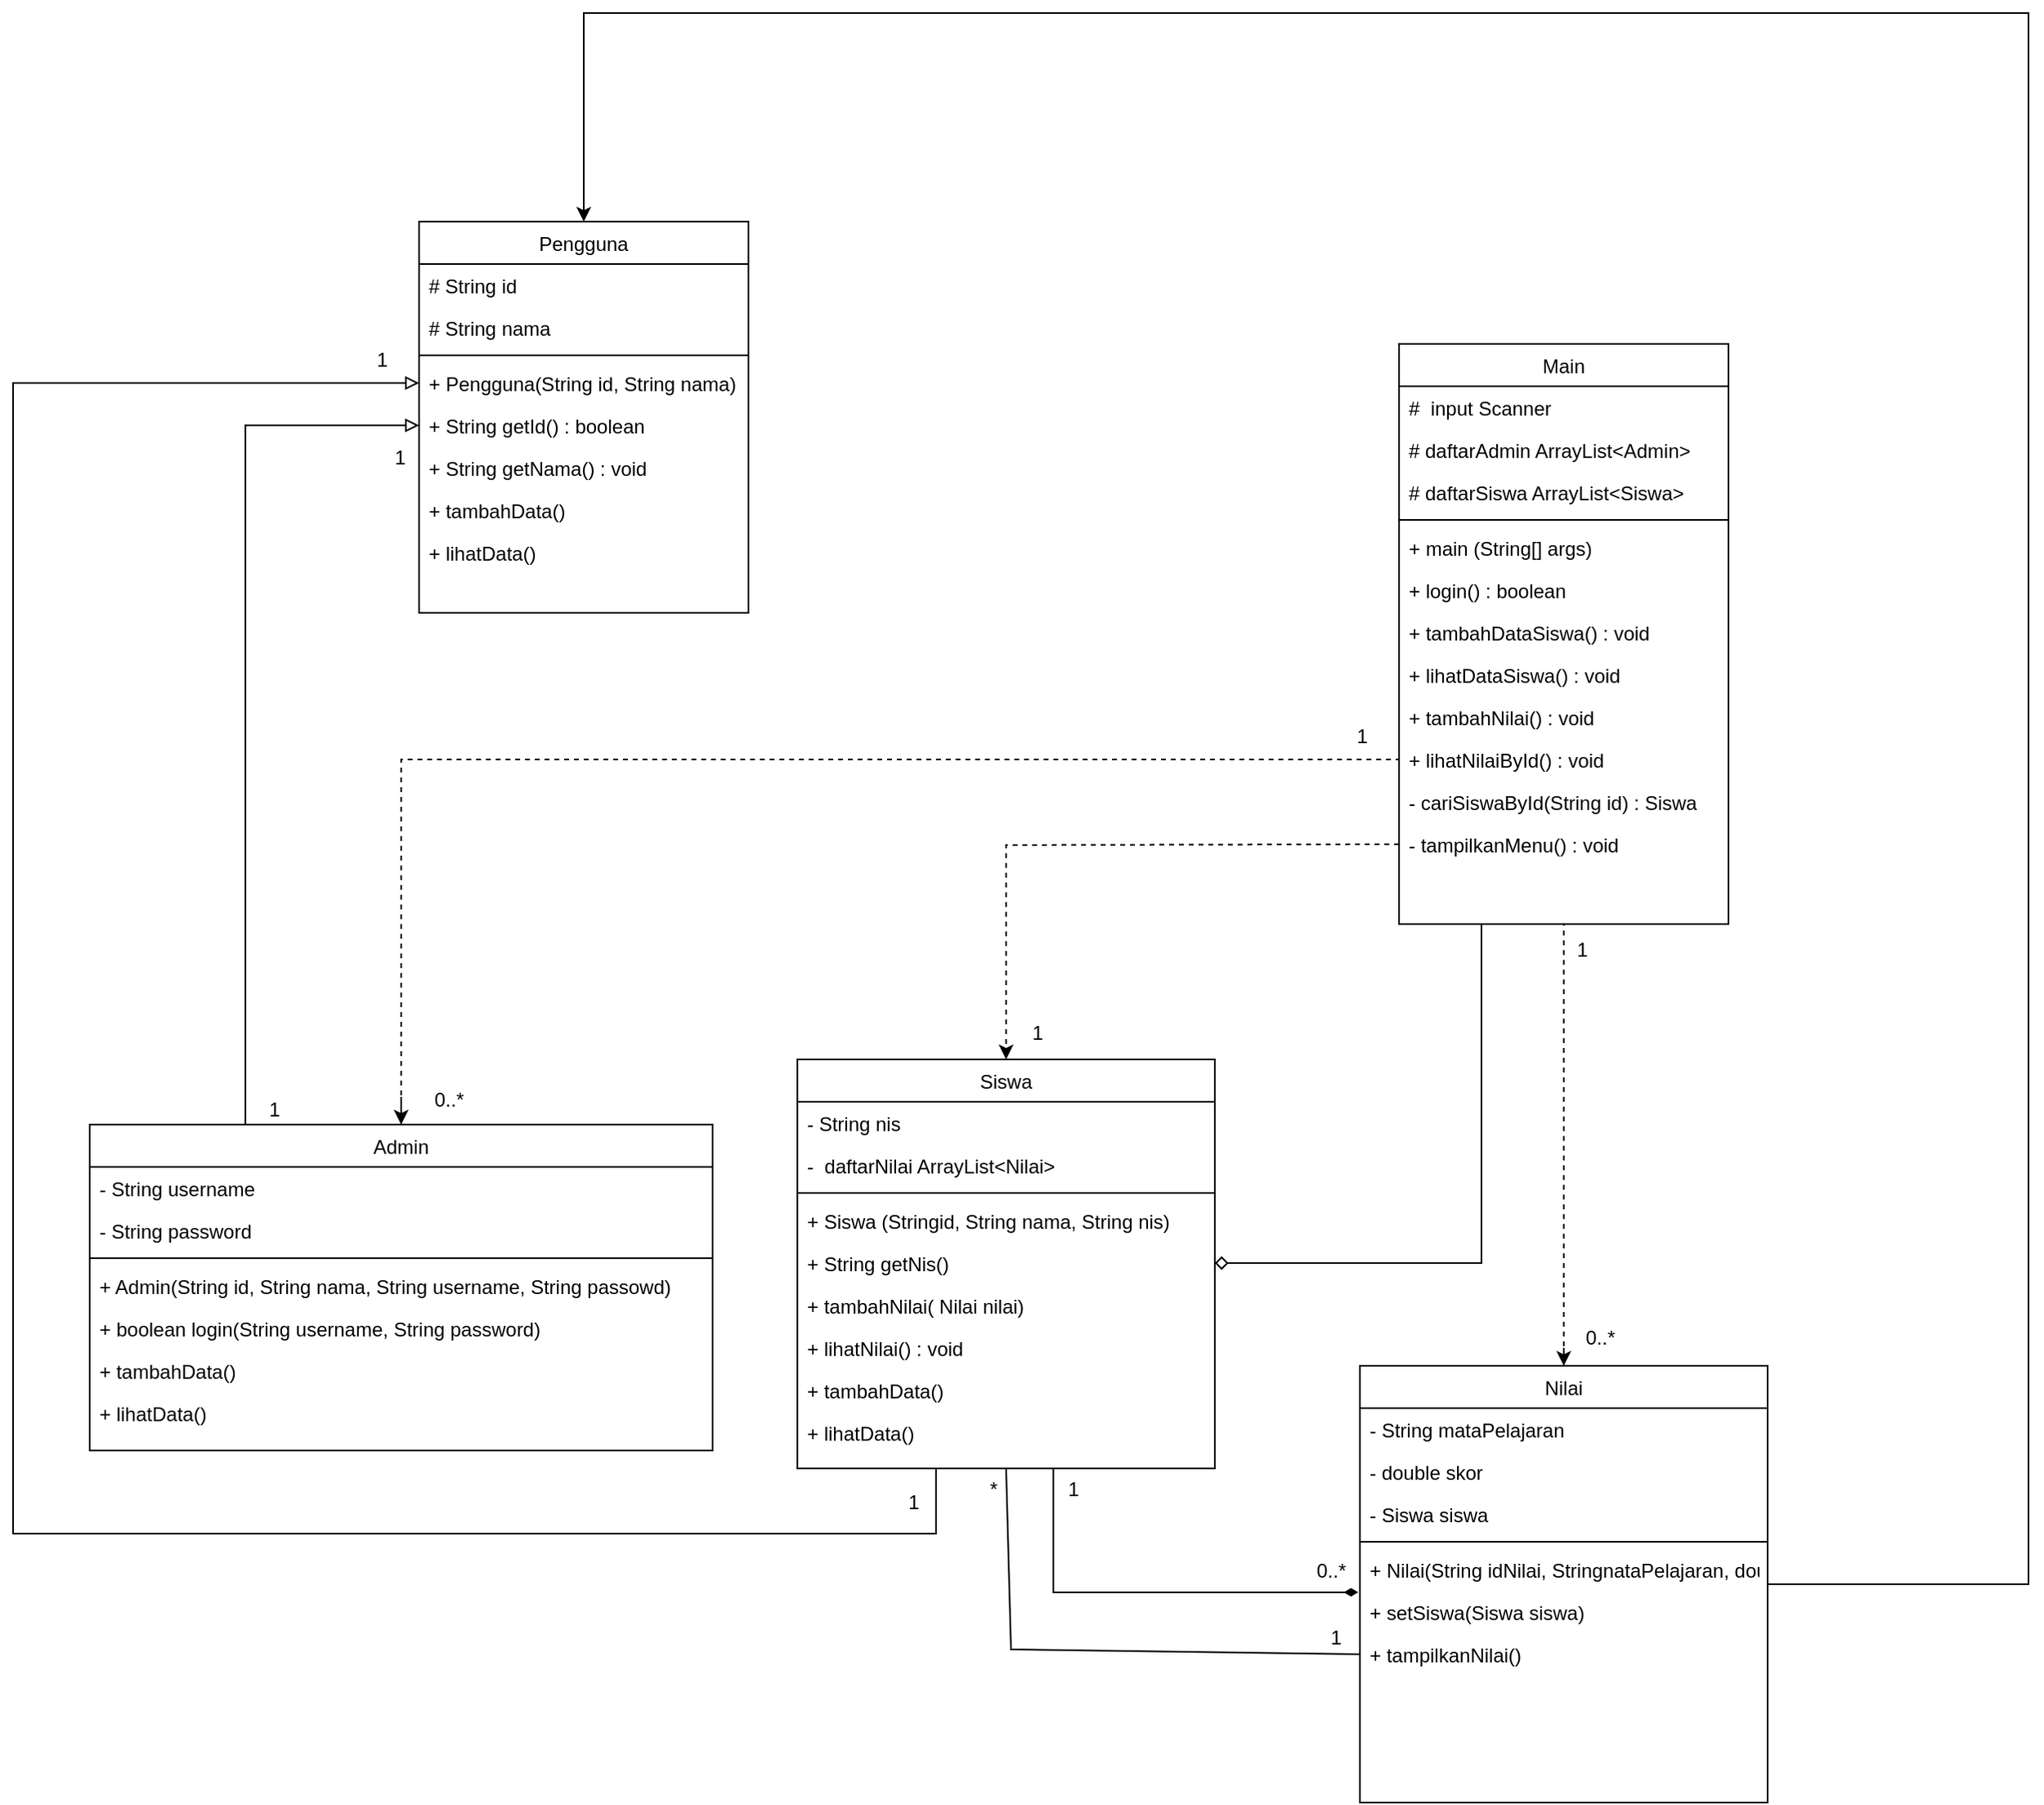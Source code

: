 <mxfile version="24.7.8">
  <diagram id="C5RBs43oDa-KdzZeNtuy" name="Page-1">
    <mxGraphModel dx="794" dy="911" grid="0" gridSize="10" guides="1" tooltips="1" connect="1" arrows="1" fold="1" page="0" pageScale="1" pageWidth="827" pageHeight="1169" math="0" shadow="0">
      <root>
        <mxCell id="WIyWlLk6GJQsqaUBKTNV-0" />
        <mxCell id="WIyWlLk6GJQsqaUBKTNV-1" parent="WIyWlLk6GJQsqaUBKTNV-0" />
        <mxCell id="Zju3U9tf7H9zPlSqxsZ6-93" style="edgeStyle=orthogonalEdgeStyle;rounded=0;orthogonalLoop=1;jettySize=auto;html=1;exitX=0.25;exitY=1;exitDx=0;exitDy=0;endArrow=diamond;endFill=0;" parent="WIyWlLk6GJQsqaUBKTNV-1" source="zkfFHV4jXpPFQw0GAbJ--17" target="Zju3U9tf7H9zPlSqxsZ6-62" edge="1">
          <mxGeometry relative="1" as="geometry" />
        </mxCell>
        <mxCell id="zkfFHV4jXpPFQw0GAbJ--17" value="Main" style="swimlane;fontStyle=0;align=center;verticalAlign=top;childLayout=stackLayout;horizontal=1;startSize=26;horizontalStack=0;resizeParent=1;resizeLast=0;collapsible=1;marginBottom=0;rounded=0;shadow=0;strokeWidth=1;" parent="WIyWlLk6GJQsqaUBKTNV-1" vertex="1">
          <mxGeometry x="943" y="-49" width="202" height="356" as="geometry">
            <mxRectangle x="550" y="140" width="160" height="26" as="alternateBounds" />
          </mxGeometry>
        </mxCell>
        <mxCell id="zkfFHV4jXpPFQw0GAbJ--18" value="#  input Scanner" style="text;align=left;verticalAlign=top;spacingLeft=4;spacingRight=4;overflow=hidden;rotatable=0;points=[[0,0.5],[1,0.5]];portConstraint=eastwest;" parent="zkfFHV4jXpPFQw0GAbJ--17" vertex="1">
          <mxGeometry y="26" width="202" height="26" as="geometry" />
        </mxCell>
        <mxCell id="zkfFHV4jXpPFQw0GAbJ--19" value="# daftarAdmin ArrayList&lt;Admin&gt;" style="text;align=left;verticalAlign=top;spacingLeft=4;spacingRight=4;overflow=hidden;rotatable=0;points=[[0,0.5],[1,0.5]];portConstraint=eastwest;rounded=0;shadow=0;html=0;" parent="zkfFHV4jXpPFQw0GAbJ--17" vertex="1">
          <mxGeometry y="52" width="202" height="26" as="geometry" />
        </mxCell>
        <mxCell id="zkfFHV4jXpPFQw0GAbJ--20" value="# daftarSiswa ArrayList&lt;Siswa&gt; " style="text;align=left;verticalAlign=top;spacingLeft=4;spacingRight=4;overflow=hidden;rotatable=0;points=[[0,0.5],[1,0.5]];portConstraint=eastwest;rounded=0;shadow=0;html=0;" parent="zkfFHV4jXpPFQw0GAbJ--17" vertex="1">
          <mxGeometry y="78" width="202" height="26" as="geometry" />
        </mxCell>
        <mxCell id="zkfFHV4jXpPFQw0GAbJ--23" value="" style="line;html=1;strokeWidth=1;align=left;verticalAlign=middle;spacingTop=-1;spacingLeft=3;spacingRight=3;rotatable=0;labelPosition=right;points=[];portConstraint=eastwest;" parent="zkfFHV4jXpPFQw0GAbJ--17" vertex="1">
          <mxGeometry y="104" width="202" height="8" as="geometry" />
        </mxCell>
        <mxCell id="zkfFHV4jXpPFQw0GAbJ--24" value="+ main (String[] args)" style="text;align=left;verticalAlign=top;spacingLeft=4;spacingRight=4;overflow=hidden;rotatable=0;points=[[0,0.5],[1,0.5]];portConstraint=eastwest;" parent="zkfFHV4jXpPFQw0GAbJ--17" vertex="1">
          <mxGeometry y="112" width="202" height="26" as="geometry" />
        </mxCell>
        <mxCell id="zkfFHV4jXpPFQw0GAbJ--25" value="+ login() : boolean" style="text;align=left;verticalAlign=top;spacingLeft=4;spacingRight=4;overflow=hidden;rotatable=0;points=[[0,0.5],[1,0.5]];portConstraint=eastwest;" parent="zkfFHV4jXpPFQw0GAbJ--17" vertex="1">
          <mxGeometry y="138" width="202" height="26" as="geometry" />
        </mxCell>
        <mxCell id="Zju3U9tf7H9zPlSqxsZ6-0" value="+ tambahDataSiswa() : void" style="text;align=left;verticalAlign=top;spacingLeft=4;spacingRight=4;overflow=hidden;rotatable=0;points=[[0,0.5],[1,0.5]];portConstraint=eastwest;" parent="zkfFHV4jXpPFQw0GAbJ--17" vertex="1">
          <mxGeometry y="164" width="202" height="26" as="geometry" />
        </mxCell>
        <mxCell id="Zju3U9tf7H9zPlSqxsZ6-1" value="+ lihatDataSiswa() : void" style="text;align=left;verticalAlign=top;spacingLeft=4;spacingRight=4;overflow=hidden;rotatable=0;points=[[0,0.5],[1,0.5]];portConstraint=eastwest;" parent="zkfFHV4jXpPFQw0GAbJ--17" vertex="1">
          <mxGeometry y="190" width="202" height="26" as="geometry" />
        </mxCell>
        <mxCell id="Zju3U9tf7H9zPlSqxsZ6-3" value="+ tambahNilai() : void" style="text;align=left;verticalAlign=top;spacingLeft=4;spacingRight=4;overflow=hidden;rotatable=0;points=[[0,0.5],[1,0.5]];portConstraint=eastwest;" parent="zkfFHV4jXpPFQw0GAbJ--17" vertex="1">
          <mxGeometry y="216" width="202" height="26" as="geometry" />
        </mxCell>
        <mxCell id="Zju3U9tf7H9zPlSqxsZ6-4" value="+ lihatNilaiById() : void" style="text;align=left;verticalAlign=top;spacingLeft=4;spacingRight=4;overflow=hidden;rotatable=0;points=[[0,0.5],[1,0.5]];portConstraint=eastwest;" parent="zkfFHV4jXpPFQw0GAbJ--17" vertex="1">
          <mxGeometry y="242" width="202" height="26" as="geometry" />
        </mxCell>
        <mxCell id="Zju3U9tf7H9zPlSqxsZ6-79" value="- cariSiswaById(String id) : Siswa" style="text;align=left;verticalAlign=top;spacingLeft=4;spacingRight=4;overflow=hidden;rotatable=0;points=[[0,0.5],[1,0.5]];portConstraint=eastwest;" parent="zkfFHV4jXpPFQw0GAbJ--17" vertex="1">
          <mxGeometry y="268" width="202" height="26" as="geometry" />
        </mxCell>
        <mxCell id="Zju3U9tf7H9zPlSqxsZ6-19" value="- tampilkanMenu() : void" style="text;align=left;verticalAlign=top;spacingLeft=4;spacingRight=4;overflow=hidden;rotatable=0;points=[[0,0.5],[1,0.5]];portConstraint=eastwest;" parent="zkfFHV4jXpPFQw0GAbJ--17" vertex="1">
          <mxGeometry y="294" width="202" height="26" as="geometry" />
        </mxCell>
        <mxCell id="Zju3U9tf7H9zPlSqxsZ6-20" value="Pengguna" style="swimlane;fontStyle=0;align=center;verticalAlign=top;childLayout=stackLayout;horizontal=1;startSize=26;horizontalStack=0;resizeParent=1;resizeLast=0;collapsible=1;marginBottom=0;rounded=0;shadow=0;strokeWidth=1;" parent="WIyWlLk6GJQsqaUBKTNV-1" vertex="1">
          <mxGeometry x="342" y="-124" width="202" height="240" as="geometry">
            <mxRectangle x="550" y="140" width="160" height="26" as="alternateBounds" />
          </mxGeometry>
        </mxCell>
        <mxCell id="Zju3U9tf7H9zPlSqxsZ6-22" value="# String id" style="text;align=left;verticalAlign=top;spacingLeft=4;spacingRight=4;overflow=hidden;rotatable=0;points=[[0,0.5],[1,0.5]];portConstraint=eastwest;rounded=0;shadow=0;html=0;" parent="Zju3U9tf7H9zPlSqxsZ6-20" vertex="1">
          <mxGeometry y="26" width="202" height="26" as="geometry" />
        </mxCell>
        <mxCell id="Zju3U9tf7H9zPlSqxsZ6-23" value="# String nama" style="text;align=left;verticalAlign=top;spacingLeft=4;spacingRight=4;overflow=hidden;rotatable=0;points=[[0,0.5],[1,0.5]];portConstraint=eastwest;rounded=0;shadow=0;html=0;" parent="Zju3U9tf7H9zPlSqxsZ6-20" vertex="1">
          <mxGeometry y="52" width="202" height="26" as="geometry" />
        </mxCell>
        <mxCell id="Zju3U9tf7H9zPlSqxsZ6-24" value="" style="line;html=1;strokeWidth=1;align=left;verticalAlign=middle;spacingTop=-1;spacingLeft=3;spacingRight=3;rotatable=0;labelPosition=right;points=[];portConstraint=eastwest;" parent="Zju3U9tf7H9zPlSqxsZ6-20" vertex="1">
          <mxGeometry y="78" width="202" height="8" as="geometry" />
        </mxCell>
        <mxCell id="Zju3U9tf7H9zPlSqxsZ6-25" value="+ Pengguna(String id, String nama)" style="text;align=left;verticalAlign=top;spacingLeft=4;spacingRight=4;overflow=hidden;rotatable=0;points=[[0,0.5],[1,0.5]];portConstraint=eastwest;" parent="Zju3U9tf7H9zPlSqxsZ6-20" vertex="1">
          <mxGeometry y="86" width="202" height="26" as="geometry" />
        </mxCell>
        <mxCell id="Zju3U9tf7H9zPlSqxsZ6-26" value="+ String getId() : boolean" style="text;align=left;verticalAlign=top;spacingLeft=4;spacingRight=4;overflow=hidden;rotatable=0;points=[[0,0.5],[1,0.5]];portConstraint=eastwest;" parent="Zju3U9tf7H9zPlSqxsZ6-20" vertex="1">
          <mxGeometry y="112" width="202" height="26" as="geometry" />
        </mxCell>
        <mxCell id="Zju3U9tf7H9zPlSqxsZ6-27" value="+ String getNama() : void" style="text;align=left;verticalAlign=top;spacingLeft=4;spacingRight=4;overflow=hidden;rotatable=0;points=[[0,0.5],[1,0.5]];portConstraint=eastwest;" parent="Zju3U9tf7H9zPlSqxsZ6-20" vertex="1">
          <mxGeometry y="138" width="202" height="26" as="geometry" />
        </mxCell>
        <mxCell id="Zju3U9tf7H9zPlSqxsZ6-28" value="+ tambahData()" style="text;align=left;verticalAlign=top;spacingLeft=4;spacingRight=4;overflow=hidden;rotatable=0;points=[[0,0.5],[1,0.5]];portConstraint=eastwest;" parent="Zju3U9tf7H9zPlSqxsZ6-20" vertex="1">
          <mxGeometry y="164" width="202" height="26" as="geometry" />
        </mxCell>
        <mxCell id="Zju3U9tf7H9zPlSqxsZ6-34" value="+ lihatData()" style="text;align=left;verticalAlign=top;spacingLeft=4;spacingRight=4;overflow=hidden;rotatable=0;points=[[0,0.5],[1,0.5]];portConstraint=eastwest;" parent="Zju3U9tf7H9zPlSqxsZ6-20" vertex="1">
          <mxGeometry y="190" width="202" height="26" as="geometry" />
        </mxCell>
        <mxCell id="Zju3U9tf7H9zPlSqxsZ6-95" style="edgeStyle=orthogonalEdgeStyle;rounded=0;orthogonalLoop=1;jettySize=auto;html=1;exitX=0.25;exitY=0;exitDx=0;exitDy=0;endArrow=block;endFill=0;" parent="WIyWlLk6GJQsqaUBKTNV-1" source="Zju3U9tf7H9zPlSqxsZ6-35" target="Zju3U9tf7H9zPlSqxsZ6-26" edge="1">
          <mxGeometry relative="1" as="geometry" />
        </mxCell>
        <mxCell id="Zju3U9tf7H9zPlSqxsZ6-35" value="Admin" style="swimlane;fontStyle=0;align=center;verticalAlign=top;childLayout=stackLayout;horizontal=1;startSize=26;horizontalStack=0;resizeParent=1;resizeLast=0;collapsible=1;marginBottom=0;rounded=0;shadow=0;strokeWidth=1;" parent="WIyWlLk6GJQsqaUBKTNV-1" vertex="1">
          <mxGeometry x="140" y="430" width="382" height="200" as="geometry">
            <mxRectangle x="550" y="140" width="160" height="26" as="alternateBounds" />
          </mxGeometry>
        </mxCell>
        <mxCell id="Zju3U9tf7H9zPlSqxsZ6-36" value="- String username" style="text;align=left;verticalAlign=top;spacingLeft=4;spacingRight=4;overflow=hidden;rotatable=0;points=[[0,0.5],[1,0.5]];portConstraint=eastwest;rounded=0;shadow=0;html=0;" parent="Zju3U9tf7H9zPlSqxsZ6-35" vertex="1">
          <mxGeometry y="26" width="382" height="26" as="geometry" />
        </mxCell>
        <mxCell id="Zju3U9tf7H9zPlSqxsZ6-37" value="- String password" style="text;align=left;verticalAlign=top;spacingLeft=4;spacingRight=4;overflow=hidden;rotatable=0;points=[[0,0.5],[1,0.5]];portConstraint=eastwest;rounded=0;shadow=0;html=0;" parent="Zju3U9tf7H9zPlSqxsZ6-35" vertex="1">
          <mxGeometry y="52" width="382" height="26" as="geometry" />
        </mxCell>
        <mxCell id="Zju3U9tf7H9zPlSqxsZ6-38" value="" style="line;html=1;strokeWidth=1;align=left;verticalAlign=middle;spacingTop=-1;spacingLeft=3;spacingRight=3;rotatable=0;labelPosition=right;points=[];portConstraint=eastwest;" parent="Zju3U9tf7H9zPlSqxsZ6-35" vertex="1">
          <mxGeometry y="78" width="382" height="8" as="geometry" />
        </mxCell>
        <mxCell id="Zju3U9tf7H9zPlSqxsZ6-39" value="+ Admin(String id, String nama, String username, String passowd)&#xa;" style="text;align=left;verticalAlign=top;spacingLeft=4;spacingRight=4;overflow=hidden;rotatable=0;points=[[0,0.5],[1,0.5]];portConstraint=eastwest;" parent="Zju3U9tf7H9zPlSqxsZ6-35" vertex="1">
          <mxGeometry y="86" width="382" height="26" as="geometry" />
        </mxCell>
        <mxCell id="Zju3U9tf7H9zPlSqxsZ6-40" value="+ boolean login(String username, String password)" style="text;align=left;verticalAlign=top;spacingLeft=4;spacingRight=4;overflow=hidden;rotatable=0;points=[[0,0.5],[1,0.5]];portConstraint=eastwest;" parent="Zju3U9tf7H9zPlSqxsZ6-35" vertex="1">
          <mxGeometry y="112" width="382" height="26" as="geometry" />
        </mxCell>
        <mxCell id="Zju3U9tf7H9zPlSqxsZ6-42" value="+ tambahData()" style="text;align=left;verticalAlign=top;spacingLeft=4;spacingRight=4;overflow=hidden;rotatable=0;points=[[0,0.5],[1,0.5]];portConstraint=eastwest;" parent="Zju3U9tf7H9zPlSqxsZ6-35" vertex="1">
          <mxGeometry y="138" width="382" height="26" as="geometry" />
        </mxCell>
        <mxCell id="Zju3U9tf7H9zPlSqxsZ6-43" value="+ lihatData()" style="text;align=left;verticalAlign=top;spacingLeft=4;spacingRight=4;overflow=hidden;rotatable=0;points=[[0,0.5],[1,0.5]];portConstraint=eastwest;" parent="Zju3U9tf7H9zPlSqxsZ6-35" vertex="1">
          <mxGeometry y="164" width="382" height="26" as="geometry" />
        </mxCell>
        <mxCell id="Zju3U9tf7H9zPlSqxsZ6-97" style="edgeStyle=orthogonalEdgeStyle;rounded=0;orthogonalLoop=1;jettySize=auto;html=1;entryX=0;entryY=0.5;entryDx=0;entryDy=0;endArrow=block;endFill=0;" parent="WIyWlLk6GJQsqaUBKTNV-1" source="Zju3U9tf7H9zPlSqxsZ6-44" target="Zju3U9tf7H9zPlSqxsZ6-25" edge="1">
          <mxGeometry relative="1" as="geometry">
            <mxPoint x="223.879" y="-10.818" as="targetPoint" />
            <Array as="points">
              <mxPoint x="659" y="681" />
              <mxPoint x="93" y="681" />
              <mxPoint x="93" y="-25" />
            </Array>
          </mxGeometry>
        </mxCell>
        <mxCell id="Zju3U9tf7H9zPlSqxsZ6-44" value="Siswa" style="swimlane;fontStyle=0;align=center;verticalAlign=top;childLayout=stackLayout;horizontal=1;startSize=26;horizontalStack=0;resizeParent=1;resizeLast=0;collapsible=1;marginBottom=0;rounded=0;shadow=0;strokeWidth=1;" parent="WIyWlLk6GJQsqaUBKTNV-1" vertex="1">
          <mxGeometry x="574" y="390" width="256" height="251" as="geometry">
            <mxRectangle x="550" y="140" width="160" height="26" as="alternateBounds" />
          </mxGeometry>
        </mxCell>
        <mxCell id="Zju3U9tf7H9zPlSqxsZ6-45" value="- String nis" style="text;align=left;verticalAlign=top;spacingLeft=4;spacingRight=4;overflow=hidden;rotatable=0;points=[[0,0.5],[1,0.5]];portConstraint=eastwest;rounded=0;shadow=0;html=0;" parent="Zju3U9tf7H9zPlSqxsZ6-44" vertex="1">
          <mxGeometry y="26" width="256" height="26" as="geometry" />
        </mxCell>
        <mxCell id="Zju3U9tf7H9zPlSqxsZ6-46" value="-  daftarNilai ArrayList&lt;Nilai&gt;" style="text;align=left;verticalAlign=top;spacingLeft=4;spacingRight=4;overflow=hidden;rotatable=0;points=[[0,0.5],[1,0.5]];portConstraint=eastwest;rounded=0;shadow=0;html=0;" parent="Zju3U9tf7H9zPlSqxsZ6-44" vertex="1">
          <mxGeometry y="52" width="256" height="26" as="geometry" />
        </mxCell>
        <mxCell id="Zju3U9tf7H9zPlSqxsZ6-47" value="" style="line;html=1;strokeWidth=1;align=left;verticalAlign=middle;spacingTop=-1;spacingLeft=3;spacingRight=3;rotatable=0;labelPosition=right;points=[];portConstraint=eastwest;" parent="Zju3U9tf7H9zPlSqxsZ6-44" vertex="1">
          <mxGeometry y="78" width="256" height="8" as="geometry" />
        </mxCell>
        <mxCell id="Zju3U9tf7H9zPlSqxsZ6-48" value="+ Siswa (Stringid, String nama, String nis)" style="text;align=left;verticalAlign=top;spacingLeft=4;spacingRight=4;overflow=hidden;rotatable=0;points=[[0,0.5],[1,0.5]];portConstraint=eastwest;" parent="Zju3U9tf7H9zPlSqxsZ6-44" vertex="1">
          <mxGeometry y="86" width="256" height="26" as="geometry" />
        </mxCell>
        <mxCell id="Zju3U9tf7H9zPlSqxsZ6-62" value="+ String getNis()" style="text;align=left;verticalAlign=top;spacingLeft=4;spacingRight=4;overflow=hidden;rotatable=0;points=[[0,0.5],[1,0.5]];portConstraint=eastwest;" parent="Zju3U9tf7H9zPlSqxsZ6-44" vertex="1">
          <mxGeometry y="112" width="256" height="26" as="geometry" />
        </mxCell>
        <mxCell id="Zju3U9tf7H9zPlSqxsZ6-49" value="+ tambahNilai( Nilai nilai)" style="text;align=left;verticalAlign=top;spacingLeft=4;spacingRight=4;overflow=hidden;rotatable=0;points=[[0,0.5],[1,0.5]];portConstraint=eastwest;" parent="Zju3U9tf7H9zPlSqxsZ6-44" vertex="1">
          <mxGeometry y="138" width="256" height="26" as="geometry" />
        </mxCell>
        <mxCell id="Zju3U9tf7H9zPlSqxsZ6-50" value="+ lihatNilai() : void" style="text;align=left;verticalAlign=top;spacingLeft=4;spacingRight=4;overflow=hidden;rotatable=0;points=[[0,0.5],[1,0.5]];portConstraint=eastwest;" parent="Zju3U9tf7H9zPlSqxsZ6-44" vertex="1">
          <mxGeometry y="164" width="256" height="26" as="geometry" />
        </mxCell>
        <mxCell id="Zju3U9tf7H9zPlSqxsZ6-51" value="+ tambahData()" style="text;align=left;verticalAlign=top;spacingLeft=4;spacingRight=4;overflow=hidden;rotatable=0;points=[[0,0.5],[1,0.5]];portConstraint=eastwest;" parent="Zju3U9tf7H9zPlSqxsZ6-44" vertex="1">
          <mxGeometry y="190" width="256" height="26" as="geometry" />
        </mxCell>
        <mxCell id="Zju3U9tf7H9zPlSqxsZ6-52" value="+ lihatData()" style="text;align=left;verticalAlign=top;spacingLeft=4;spacingRight=4;overflow=hidden;rotatable=0;points=[[0,0.5],[1,0.5]];portConstraint=eastwest;" parent="Zju3U9tf7H9zPlSqxsZ6-44" vertex="1">
          <mxGeometry y="216" width="256" height="26" as="geometry" />
        </mxCell>
        <mxCell id="Zju3U9tf7H9zPlSqxsZ6-86" style="edgeStyle=orthogonalEdgeStyle;rounded=0;orthogonalLoop=1;jettySize=auto;html=1;entryX=0.5;entryY=0;entryDx=0;entryDy=0;" parent="WIyWlLk6GJQsqaUBKTNV-1" source="Zju3U9tf7H9zPlSqxsZ6-63" target="Zju3U9tf7H9zPlSqxsZ6-20" edge="1">
          <mxGeometry relative="1" as="geometry">
            <mxPoint x="763" y="-259" as="targetPoint" />
            <Array as="points">
              <mxPoint x="1329" y="712" />
              <mxPoint x="1329" y="-252" />
              <mxPoint x="443" y="-252" />
            </Array>
          </mxGeometry>
        </mxCell>
        <mxCell id="Zju3U9tf7H9zPlSqxsZ6-63" value="Nilai" style="swimlane;fontStyle=0;align=center;verticalAlign=top;childLayout=stackLayout;horizontal=1;startSize=26;horizontalStack=0;resizeParent=1;resizeLast=0;collapsible=1;marginBottom=0;rounded=0;shadow=0;strokeWidth=1;" parent="WIyWlLk6GJQsqaUBKTNV-1" vertex="1">
          <mxGeometry x="919" y="578" width="250" height="268" as="geometry">
            <mxRectangle x="550" y="140" width="160" height="26" as="alternateBounds" />
          </mxGeometry>
        </mxCell>
        <mxCell id="Zju3U9tf7H9zPlSqxsZ6-64" value="- String mataPelajaran" style="text;align=left;verticalAlign=top;spacingLeft=4;spacingRight=4;overflow=hidden;rotatable=0;points=[[0,0.5],[1,0.5]];portConstraint=eastwest;rounded=0;shadow=0;html=0;" parent="Zju3U9tf7H9zPlSqxsZ6-63" vertex="1">
          <mxGeometry y="26" width="250" height="26" as="geometry" />
        </mxCell>
        <mxCell id="Zju3U9tf7H9zPlSqxsZ6-65" value="- double skor" style="text;align=left;verticalAlign=top;spacingLeft=4;spacingRight=4;overflow=hidden;rotatable=0;points=[[0,0.5],[1,0.5]];portConstraint=eastwest;rounded=0;shadow=0;html=0;" parent="Zju3U9tf7H9zPlSqxsZ6-63" vertex="1">
          <mxGeometry y="52" width="250" height="26" as="geometry" />
        </mxCell>
        <mxCell id="Zju3U9tf7H9zPlSqxsZ6-73" value="- Siswa siswa" style="text;align=left;verticalAlign=top;spacingLeft=4;spacingRight=4;overflow=hidden;rotatable=0;points=[[0,0.5],[1,0.5]];portConstraint=eastwest;rounded=0;shadow=0;html=0;" parent="Zju3U9tf7H9zPlSqxsZ6-63" vertex="1">
          <mxGeometry y="78" width="250" height="26" as="geometry" />
        </mxCell>
        <mxCell id="Zju3U9tf7H9zPlSqxsZ6-66" value="" style="line;html=1;strokeWidth=1;align=left;verticalAlign=middle;spacingTop=-1;spacingLeft=3;spacingRight=3;rotatable=0;labelPosition=right;points=[];portConstraint=eastwest;" parent="Zju3U9tf7H9zPlSqxsZ6-63" vertex="1">
          <mxGeometry y="104" width="250" height="8" as="geometry" />
        </mxCell>
        <mxCell id="Zju3U9tf7H9zPlSqxsZ6-70" value="+ Nilai(String idNilai, StringnataPelajaran, double skor)" style="text;align=left;verticalAlign=top;spacingLeft=4;spacingRight=4;overflow=hidden;rotatable=0;points=[[0,0.5],[1,0.5]];portConstraint=eastwest;" parent="Zju3U9tf7H9zPlSqxsZ6-63" vertex="1">
          <mxGeometry y="112" width="250" height="26" as="geometry" />
        </mxCell>
        <mxCell id="Zju3U9tf7H9zPlSqxsZ6-71" value="+ setSiswa(Siswa siswa)" style="text;align=left;verticalAlign=top;spacingLeft=4;spacingRight=4;overflow=hidden;rotatable=0;points=[[0,0.5],[1,0.5]];portConstraint=eastwest;" parent="Zju3U9tf7H9zPlSqxsZ6-63" vertex="1">
          <mxGeometry y="138" width="250" height="26" as="geometry" />
        </mxCell>
        <mxCell id="Zju3U9tf7H9zPlSqxsZ6-72" value="+ tampilkanNilai()" style="text;align=left;verticalAlign=top;spacingLeft=4;spacingRight=4;overflow=hidden;rotatable=0;points=[[0,0.5],[1,0.5]];portConstraint=eastwest;" parent="Zju3U9tf7H9zPlSqxsZ6-63" vertex="1">
          <mxGeometry y="164" width="250" height="26" as="geometry" />
        </mxCell>
        <mxCell id="Zju3U9tf7H9zPlSqxsZ6-77" value="" style="endArrow=none;dashed=1;html=1;rounded=0;exitX=0.5;exitY=0;exitDx=0;exitDy=0;entryX=0;entryY=0.5;entryDx=0;entryDy=0;" parent="WIyWlLk6GJQsqaUBKTNV-1" source="Zju3U9tf7H9zPlSqxsZ6-35" target="Zju3U9tf7H9zPlSqxsZ6-4" edge="1">
          <mxGeometry width="50" height="50" relative="1" as="geometry">
            <mxPoint x="582" y="422" as="sourcePoint" />
            <mxPoint x="922" y="311" as="targetPoint" />
            <Array as="points">
              <mxPoint x="331" y="206" />
            </Array>
          </mxGeometry>
        </mxCell>
        <mxCell id="Zju3U9tf7H9zPlSqxsZ6-80" value="" style="endArrow=classic;html=1;rounded=0;entryX=0.5;entryY=0;entryDx=0;entryDy=0;" parent="WIyWlLk6GJQsqaUBKTNV-1" target="Zju3U9tf7H9zPlSqxsZ6-35" edge="1">
          <mxGeometry width="50" height="50" relative="1" as="geometry">
            <mxPoint x="331" y="413" as="sourcePoint" />
            <mxPoint x="457" y="302" as="targetPoint" />
          </mxGeometry>
        </mxCell>
        <mxCell id="Zju3U9tf7H9zPlSqxsZ6-83" value="" style="endArrow=none;dashed=1;html=1;rounded=0;exitX=0.5;exitY=0;exitDx=0;exitDy=0;entryX=0.5;entryY=1;entryDx=0;entryDy=0;" parent="WIyWlLk6GJQsqaUBKTNV-1" source="Zju3U9tf7H9zPlSqxsZ6-63" target="zkfFHV4jXpPFQw0GAbJ--17" edge="1">
          <mxGeometry width="50" height="50" relative="1" as="geometry">
            <mxPoint x="715" y="400" as="sourcePoint" />
            <mxPoint x="950" y="344" as="targetPoint" />
            <Array as="points" />
          </mxGeometry>
        </mxCell>
        <mxCell id="Zju3U9tf7H9zPlSqxsZ6-84" value="" style="endArrow=classic;html=1;rounded=0;entryX=0.5;entryY=0;entryDx=0;entryDy=0;" parent="WIyWlLk6GJQsqaUBKTNV-1" target="Zju3U9tf7H9zPlSqxsZ6-63" edge="1">
          <mxGeometry width="50" height="50" relative="1" as="geometry">
            <mxPoint x="1044" y="567" as="sourcePoint" />
            <mxPoint x="860" y="425" as="targetPoint" />
          </mxGeometry>
        </mxCell>
        <mxCell id="Zju3U9tf7H9zPlSqxsZ6-89" value="" style="endArrow=none;html=1;rounded=0;entryX=0;entryY=0.5;entryDx=0;entryDy=0;exitX=0.5;exitY=1;exitDx=0;exitDy=0;" parent="WIyWlLk6GJQsqaUBKTNV-1" source="Zju3U9tf7H9zPlSqxsZ6-44" target="Zju3U9tf7H9zPlSqxsZ6-72" edge="1">
          <mxGeometry width="50" height="50" relative="1" as="geometry">
            <mxPoint x="699" y="641" as="sourcePoint" />
            <mxPoint x="705" y="780" as="targetPoint" />
            <Array as="points">
              <mxPoint x="705" y="752" />
            </Array>
          </mxGeometry>
        </mxCell>
        <mxCell id="Zju3U9tf7H9zPlSqxsZ6-94" style="edgeStyle=orthogonalEdgeStyle;rounded=0;orthogonalLoop=1;jettySize=auto;html=1;endArrow=diamondThin;endFill=1;" parent="WIyWlLk6GJQsqaUBKTNV-1" edge="1">
          <mxGeometry relative="1" as="geometry">
            <mxPoint x="731" y="641" as="sourcePoint" />
            <mxPoint x="918" y="717" as="targetPoint" />
            <Array as="points">
              <mxPoint x="731" y="717" />
            </Array>
          </mxGeometry>
        </mxCell>
        <mxCell id="Zju3U9tf7H9zPlSqxsZ6-101" style="edgeStyle=orthogonalEdgeStyle;rounded=0;orthogonalLoop=1;jettySize=auto;html=1;entryX=0.5;entryY=0;entryDx=0;entryDy=0;dashed=1;" parent="WIyWlLk6GJQsqaUBKTNV-1" target="Zju3U9tf7H9zPlSqxsZ6-44" edge="1">
          <mxGeometry relative="1" as="geometry">
            <mxPoint x="943" y="258" as="sourcePoint" />
          </mxGeometry>
        </mxCell>
        <mxCell id="Zju3U9tf7H9zPlSqxsZ6-102" value="1" style="text;html=1;align=center;verticalAlign=middle;resizable=0;points=[];autosize=1;strokeColor=none;fillColor=none;" parent="WIyWlLk6GJQsqaUBKTNV-1" vertex="1">
          <mxGeometry x="240" y="408" width="25" height="26" as="geometry" />
        </mxCell>
        <mxCell id="Zju3U9tf7H9zPlSqxsZ6-103" value="1" style="text;html=1;align=center;verticalAlign=middle;resizable=0;points=[];autosize=1;strokeColor=none;fillColor=none;" parent="WIyWlLk6GJQsqaUBKTNV-1" vertex="1">
          <mxGeometry x="317" y="8" width="25" height="26" as="geometry" />
        </mxCell>
        <mxCell id="Zju3U9tf7H9zPlSqxsZ6-106" value="1" style="text;html=1;align=center;verticalAlign=middle;resizable=0;points=[];autosize=1;strokeColor=none;fillColor=none;" parent="WIyWlLk6GJQsqaUBKTNV-1" vertex="1">
          <mxGeometry x="708" y="361" width="25" height="26" as="geometry" />
        </mxCell>
        <mxCell id="Zju3U9tf7H9zPlSqxsZ6-107" value="1" style="text;html=1;align=center;verticalAlign=middle;resizable=0;points=[];autosize=1;strokeColor=none;fillColor=none;" parent="WIyWlLk6GJQsqaUBKTNV-1" vertex="1">
          <mxGeometry x="306" y="-52" width="25" height="26" as="geometry" />
        </mxCell>
        <mxCell id="Zju3U9tf7H9zPlSqxsZ6-108" value="1" style="text;html=1;align=center;verticalAlign=middle;resizable=0;points=[];autosize=1;strokeColor=none;fillColor=none;" parent="WIyWlLk6GJQsqaUBKTNV-1" vertex="1">
          <mxGeometry x="632" y="649" width="25" height="26" as="geometry" />
        </mxCell>
        <mxCell id="Zju3U9tf7H9zPlSqxsZ6-109" value="1" style="text;html=1;align=center;verticalAlign=middle;resizable=0;points=[];autosize=1;strokeColor=none;fillColor=none;" parent="WIyWlLk6GJQsqaUBKTNV-1" vertex="1">
          <mxGeometry x="730" y="641" width="25" height="26" as="geometry" />
        </mxCell>
        <mxCell id="Zju3U9tf7H9zPlSqxsZ6-110" value="0..*" style="text;html=1;align=center;verticalAlign=middle;resizable=0;points=[];autosize=1;strokeColor=none;fillColor=none;" parent="WIyWlLk6GJQsqaUBKTNV-1" vertex="1">
          <mxGeometry x="883" y="691" width="36" height="26" as="geometry" />
        </mxCell>
        <mxCell id="Zju3U9tf7H9zPlSqxsZ6-112" value="*" style="text;html=1;align=center;verticalAlign=middle;resizable=0;points=[];autosize=1;strokeColor=none;fillColor=none;" parent="WIyWlLk6GJQsqaUBKTNV-1" vertex="1">
          <mxGeometry x="682" y="641" width="23" height="26" as="geometry" />
        </mxCell>
        <mxCell id="Zju3U9tf7H9zPlSqxsZ6-113" value="1" style="text;html=1;align=center;verticalAlign=middle;resizable=0;points=[];autosize=1;strokeColor=none;fillColor=none;" parent="WIyWlLk6GJQsqaUBKTNV-1" vertex="1">
          <mxGeometry x="891" y="732" width="25" height="26" as="geometry" />
        </mxCell>
        <mxCell id="Zju3U9tf7H9zPlSqxsZ6-115" value="1" style="text;html=1;align=center;verticalAlign=middle;resizable=0;points=[];autosize=1;strokeColor=none;fillColor=none;" parent="WIyWlLk6GJQsqaUBKTNV-1" vertex="1">
          <mxGeometry x="1042" y="310" width="25" height="26" as="geometry" />
        </mxCell>
        <mxCell id="Zju3U9tf7H9zPlSqxsZ6-117" value="0..*" style="text;html=1;align=center;verticalAlign=middle;resizable=0;points=[];autosize=1;strokeColor=none;fillColor=none;" parent="WIyWlLk6GJQsqaUBKTNV-1" vertex="1">
          <mxGeometry x="1048" y="548" width="36" height="26" as="geometry" />
        </mxCell>
        <mxCell id="Zju3U9tf7H9zPlSqxsZ6-118" value="1" style="text;html=1;align=center;verticalAlign=middle;resizable=0;points=[];autosize=1;strokeColor=none;fillColor=none;" parent="WIyWlLk6GJQsqaUBKTNV-1" vertex="1">
          <mxGeometry x="907" y="179" width="25" height="26" as="geometry" />
        </mxCell>
        <mxCell id="Zju3U9tf7H9zPlSqxsZ6-119" value="0..*" style="text;html=1;align=center;verticalAlign=middle;resizable=0;points=[];autosize=1;strokeColor=none;fillColor=none;" parent="WIyWlLk6GJQsqaUBKTNV-1" vertex="1">
          <mxGeometry x="342" y="402" width="36" height="26" as="geometry" />
        </mxCell>
      </root>
    </mxGraphModel>
  </diagram>
</mxfile>
